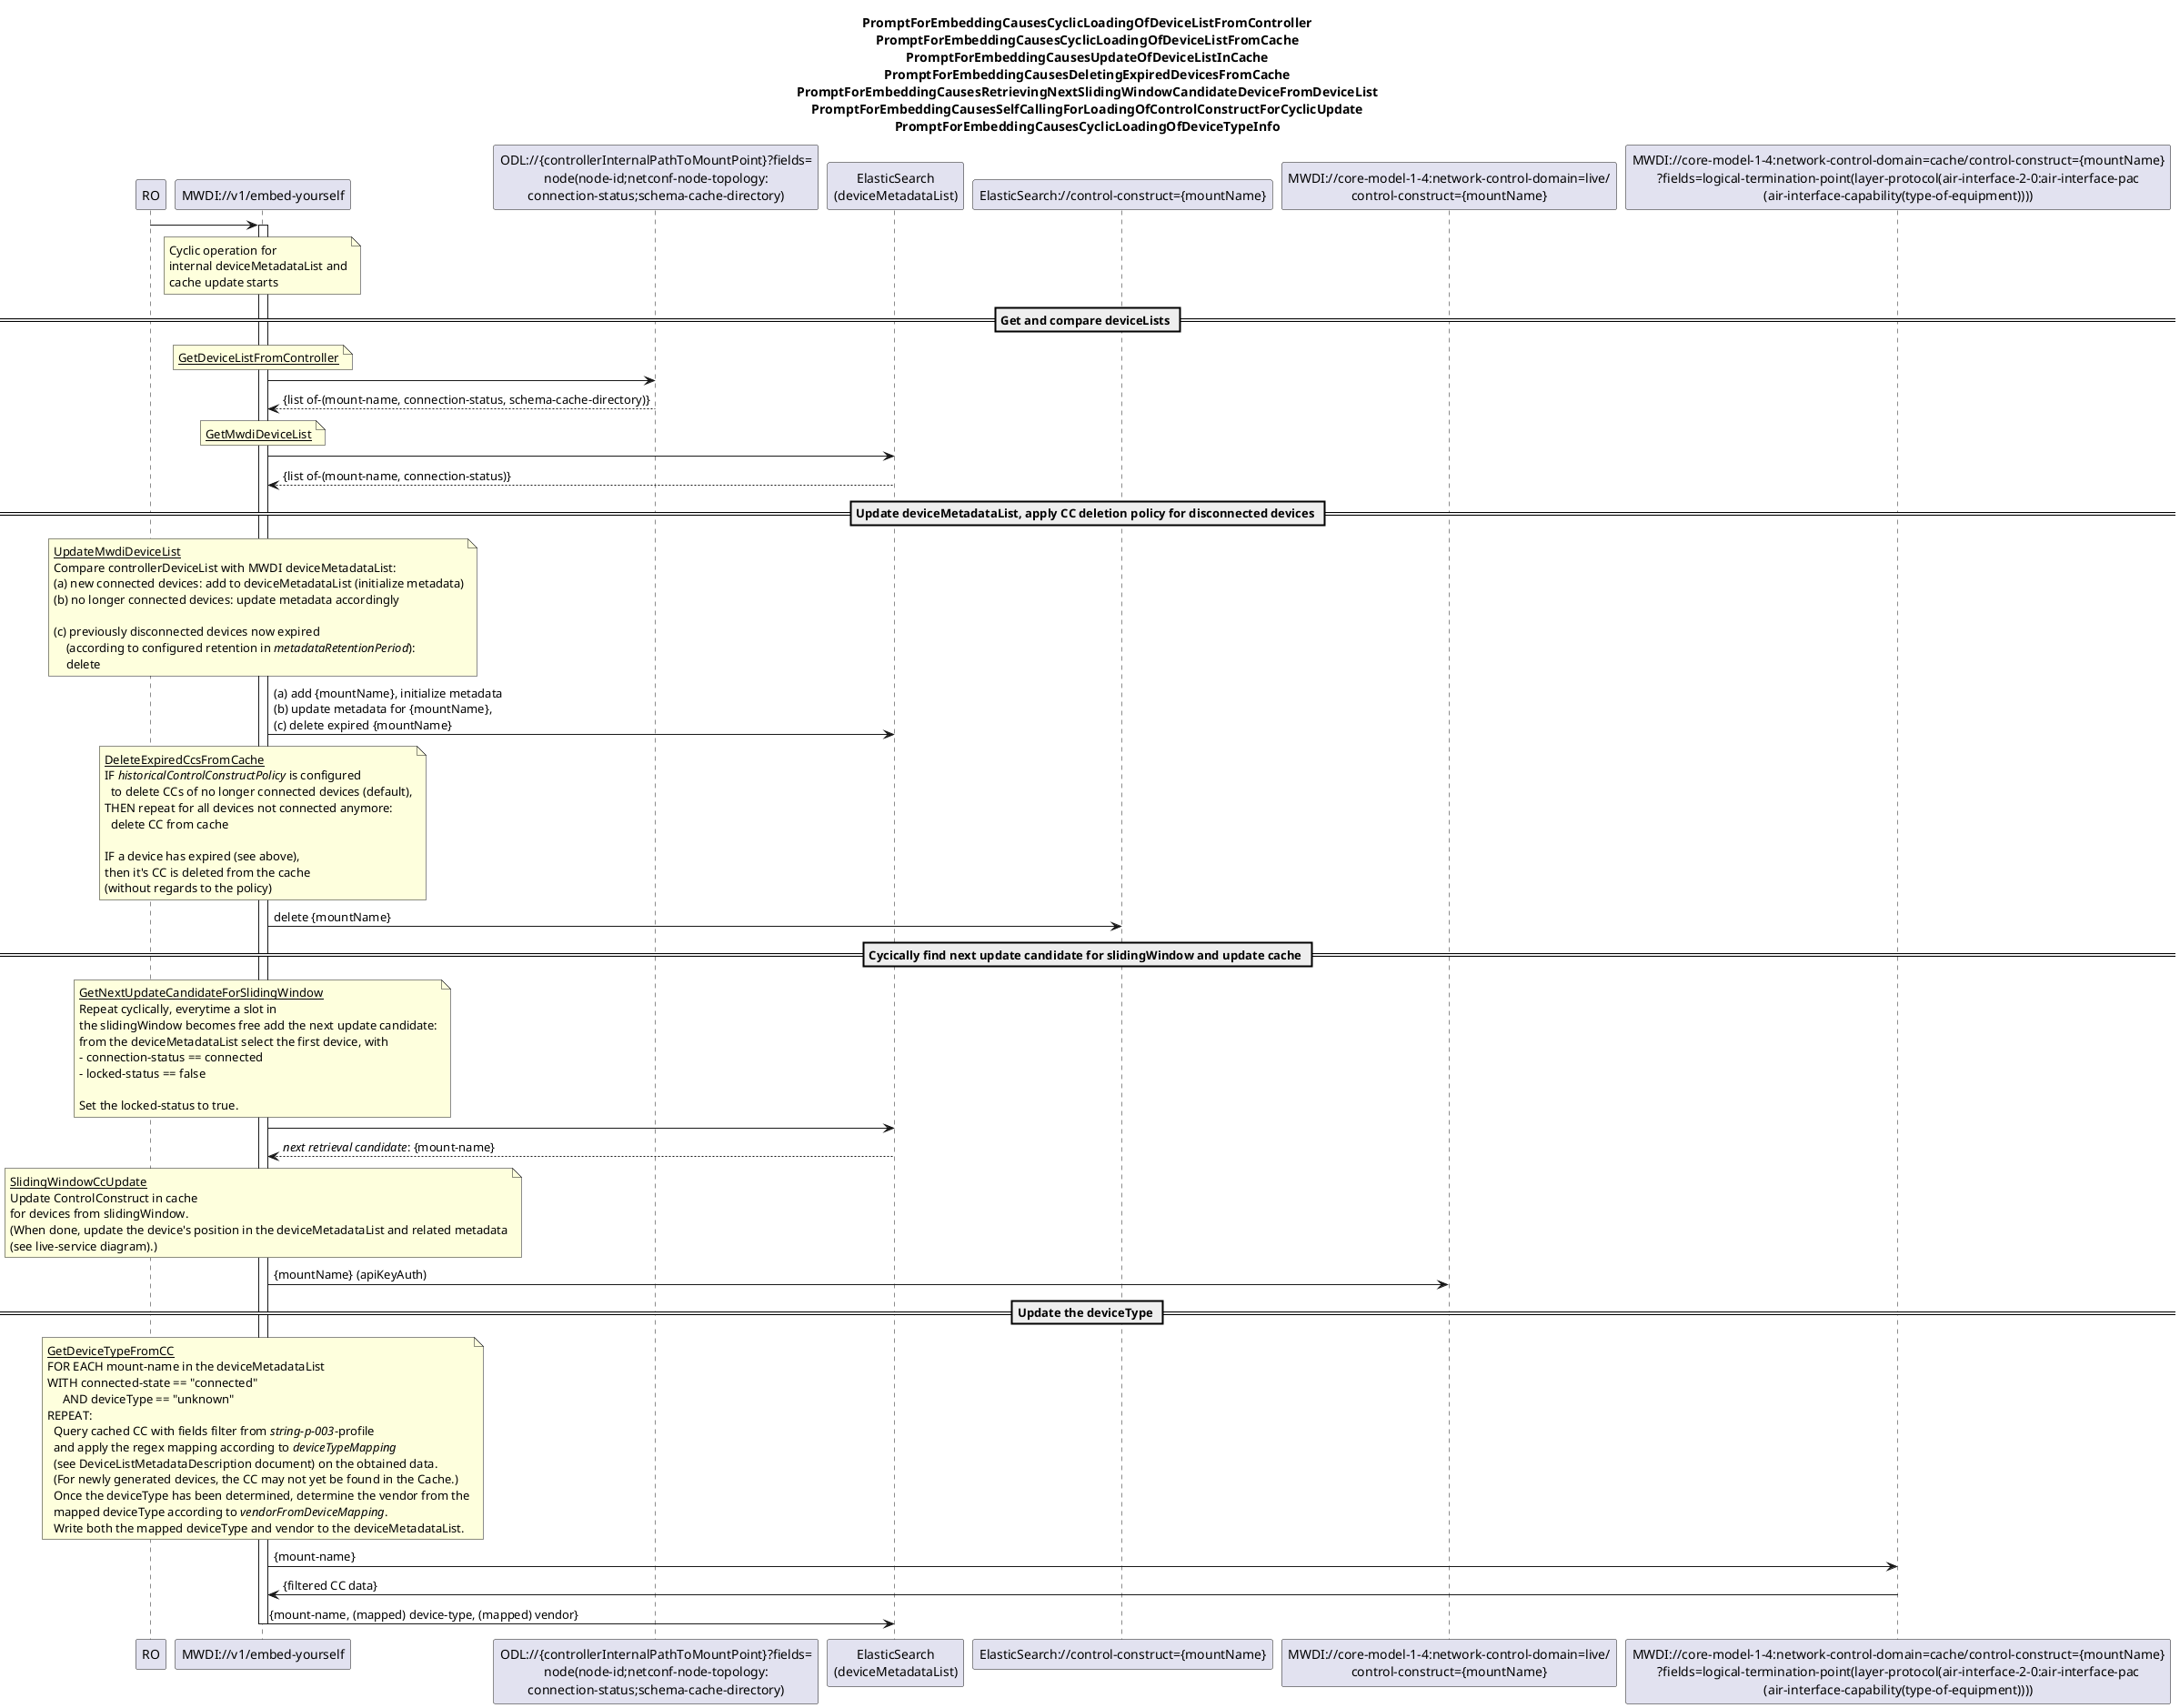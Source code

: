 @startuml 00x_CyclicOperationBasedDeviceListSync
skinparam responseMessageBelowArrow true

title
PromptForEmbeddingCausesCyclicLoadingOfDeviceListFromController
PromptForEmbeddingCausesCyclicLoadingOfDeviceListFromCache
PromptForEmbeddingCausesUpdateOfDeviceListInCache
PromptForEmbeddingCausesDeletingExpiredDevicesFromCache
PromptForEmbeddingCausesRetrievingNextSlidingWindowCandidateDeviceFromDeviceList
PromptForEmbeddingCausesSelfCallingForLoadingOfControlConstructForCyclicUpdate
PromptForEmbeddingCausesCyclicLoadingOfDeviceTypeInfo
end title

participant "RO" as ro
participant "MWDI://v1/embed-yourself" as mwdi
participant "ODL://{controllerInternalPathToMountPoint}?fields=\nnode(node-id;netconf-node-topology:\nconnection-status;schema-cache-directory)" as odlConnectionStatus
participant "ElasticSearch\n(deviceMetadataList)" as deviceList
participant "ElasticSearch://control-construct={mountName}" as ccInCache
participant "MWDI://core-model-1-4:network-control-domain=live/\ncontrol-construct={mountName}" as ControlConstruct
participant "MWDI://core-model-1-4:network-control-domain=cache/control-construct={mountName}\n?fields=logical-termination-point(layer-protocol(air-interface-2-0:air-interface-pac\n(air-interface-capability(type-of-equipment))))" as mwdiDevType

ro -> mwdi
activate mwdi

note over mwdi
Cyclic operation for 
internal deviceMetadataList and
cache update starts
end note

== Get and compare deviceLists ==

'get deviceList from Controller
note over mwdi
  <u>GetDeviceListFromController</u>
end note
mwdi -> odlConnectionStatus
odlConnectionStatus --> mwdi: {list of-(mount-name, connection-status, schema-cache-directory)}

'get MWDI deviceMetadataList from ElasticSearch
note over mwdi
  <u>GetMwdiDeviceList</u>
end note
mwdi -> deviceList
deviceList --> mwdi: {list of-(mount-name, connection-status)}

== Update deviceMetadataList, apply CC deletion policy for disconnected devices ==

note over mwdi
  <u>UpdateMwdiDeviceList</u>
  Compare controllerDeviceList with MWDI deviceMetadataList: 
  (a) new connected devices: add to deviceMetadataList (initialize metadata)
  (b) no longer connected devices: update metadata accordingly

  (c) previously disconnected devices now expired
      (according to configured retention in <i>metadataRetentionPeriod</i>):
      delete
end note
mwdi -> deviceList: (a) add {mountName}, initialize metadata \n(b) update metadata for {mountName}, \n(c) delete expired {mountName}

note over mwdi
  <u>DeleteExpiredCcsFromCache</u>
  IF <i>historicalControlConstructPolicy</i> is configured
    to delete CCs of no longer connected devices (default),
  THEN repeat for all devices not connected anymore:
    delete CC from cache

  IF a device has expired (see above),
  then it's CC is deleted from the cache
  (without regards to the policy)
end note
mwdi -> ccInCache: delete {mountName}

== Cycically find next update candidate for slidingWindow and update cache == 

note over mwdi
  <u>GetNextUpdateCandidateForSlidingWindow</u>
  Repeat cyclically, everytime a slot in
  the slidingWindow becomes free add the next update candidate:
  from the deviceMetadataList select the first device, with
  - connection-status == connected
  - locked-status == false
  
  Set the locked-status to true.
end note
mwdi -> deviceList
deviceList --> mwdi: <i>next retrieval candidate</i>: {mount-name}

note over mwdi
  <u>SlidingWindowCcUpdate</u>
  Update ControlConstruct in cache
  for devices from slidingWindow.
  (When done, update the device's position in the deviceMetadataList and related metadata
  (see live-service diagram).)
end note
mwdi -> ControlConstruct: {mountName} (apiKeyAuth)

== Update the deviceType == 

note over mwdi
  <u>GetDeviceTypeFromCC</u>
  FOR EACH mount-name in the deviceMetadataList
  WITH connected-state == "connected"
       AND deviceType == "unknown"
  REPEAT:
    Query cached CC with fields filter from <i>string-p-003</i>-profile
    and apply the regex mapping according to <i>deviceTypeMapping</i>
    (see DeviceListMetadataDescription document) on the obtained data.
    (For newly generated devices, the CC may not yet be found in the Cache.)
    Once the deviceType has been determined, determine the vendor from the
    mapped deviceType according to <i>vendorFromDeviceMapping</i>.
    Write both the mapped deviceType and vendor to the deviceMetadataList.
end note
mwdi -> mwdiDevType: {mount-name}
mwdiDevType -> mwdi: {filtered CC data}
mwdi -> deviceList: {mount-name, (mapped) device-type, (mapped) vendor}

deactivate mwdi

@enduml